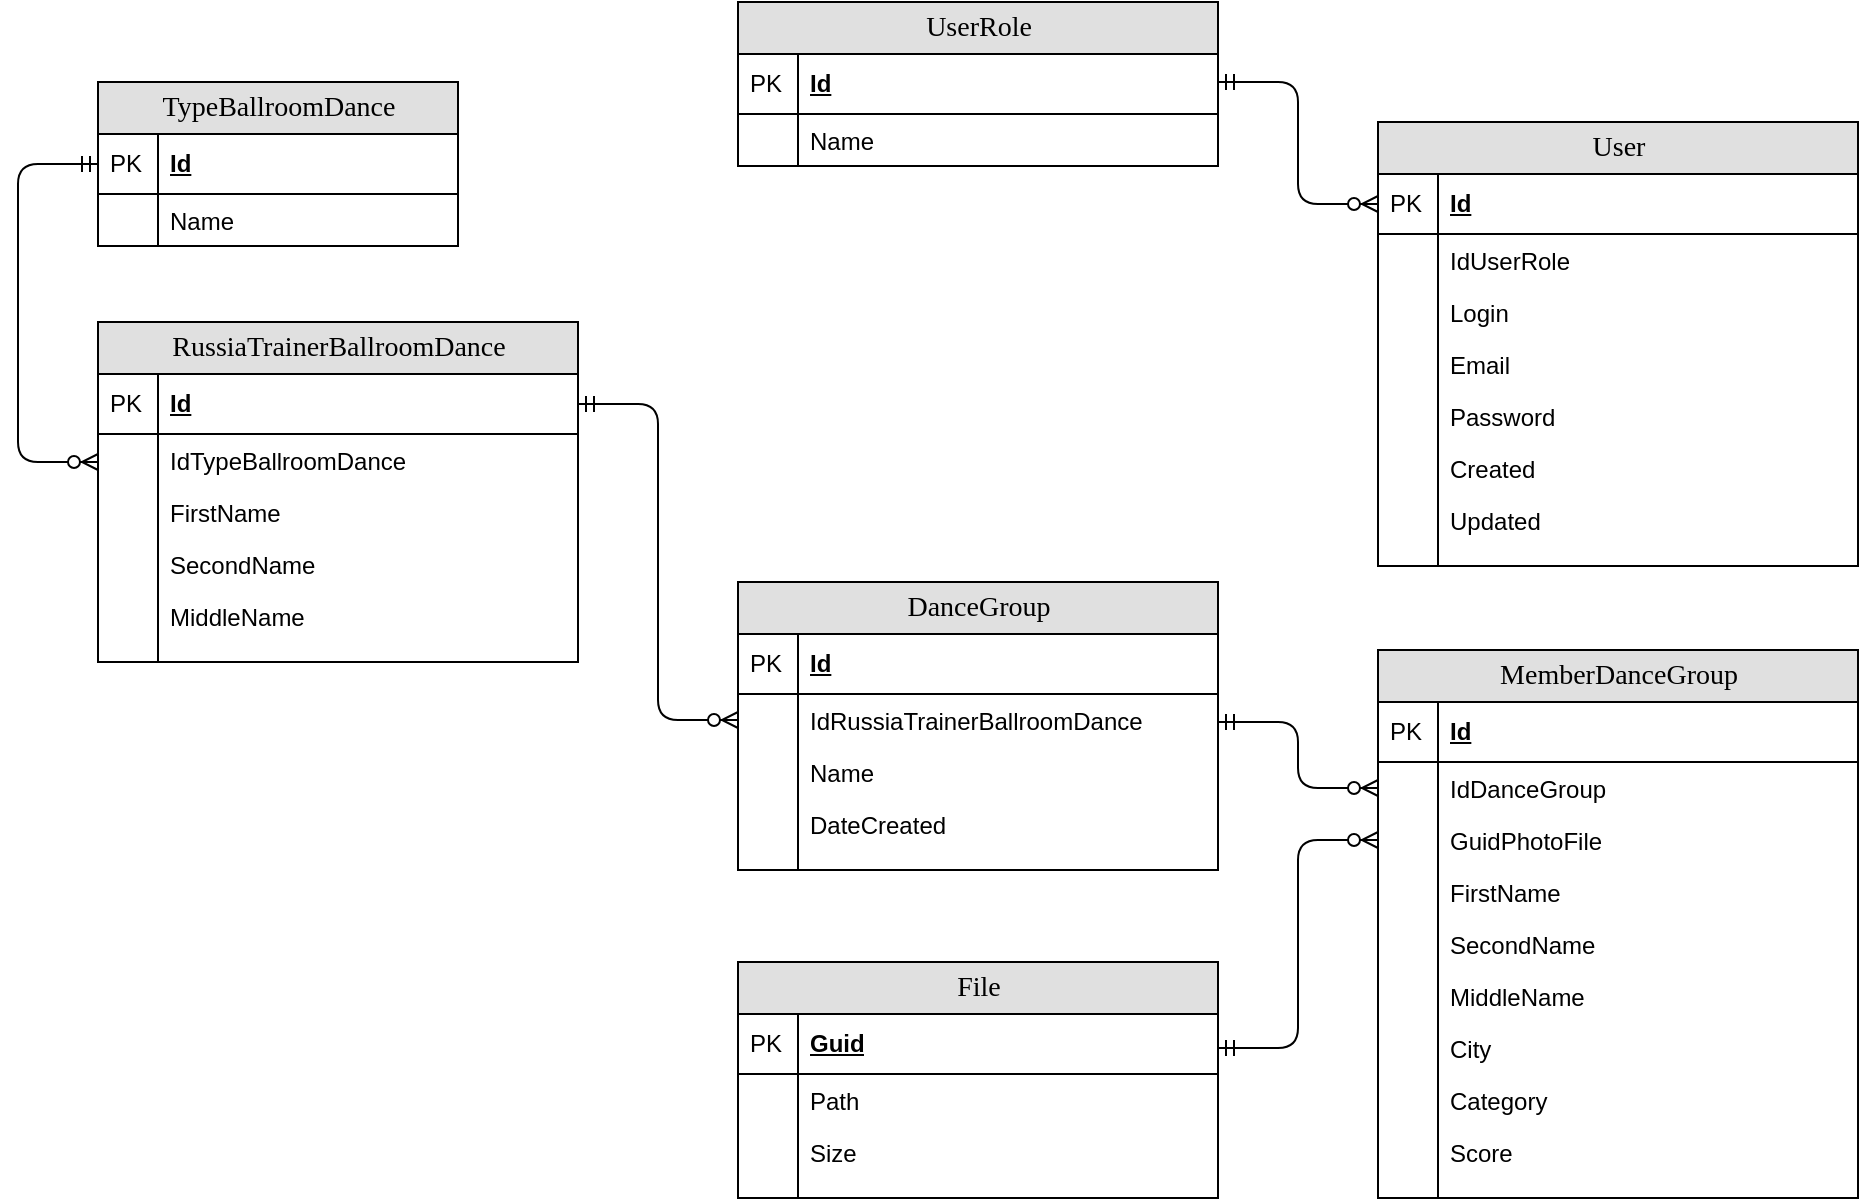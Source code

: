 <mxfile version="24.0.4" type="device">
  <diagram name="Page-1" id="e56a1550-8fbb-45ad-956c-1786394a9013">
    <mxGraphModel dx="1674" dy="841" grid="1" gridSize="10" guides="1" tooltips="1" connect="1" arrows="1" fold="1" page="1" pageScale="1" pageWidth="1100" pageHeight="850" background="#ffffff" math="0" shadow="0">
      <root>
        <mxCell id="0" />
        <mxCell id="1" parent="0" />
        <mxCell id="2e49270ec7c68f3f-19" value="RussiaTrainerBallroomDance" style="swimlane;html=1;fontStyle=0;childLayout=stackLayout;horizontal=1;startSize=26;fillColor=#e0e0e0;horizontalStack=0;resizeParent=1;resizeLast=0;collapsible=1;marginBottom=0;swimlaneFillColor=#ffffff;align=center;rounded=0;shadow=0;comic=0;labelBackgroundColor=none;strokeWidth=1;fontFamily=Verdana;fontSize=14" parent="1" vertex="1">
          <mxGeometry x="80" y="200" width="240" height="170" as="geometry" />
        </mxCell>
        <mxCell id="2e49270ec7c68f3f-20" value="Id" style="shape=partialRectangle;top=0;left=0;right=0;bottom=1;html=1;align=left;verticalAlign=middle;fillColor=none;spacingLeft=34;spacingRight=4;whiteSpace=wrap;overflow=hidden;rotatable=0;points=[[0,0.5],[1,0.5]];portConstraint=eastwest;dropTarget=0;fontStyle=5;" parent="2e49270ec7c68f3f-19" vertex="1">
          <mxGeometry y="26" width="240" height="30" as="geometry" />
        </mxCell>
        <mxCell id="2e49270ec7c68f3f-21" value="PK" style="shape=partialRectangle;top=0;left=0;bottom=0;html=1;fillColor=none;align=left;verticalAlign=middle;spacingLeft=4;spacingRight=4;whiteSpace=wrap;overflow=hidden;rotatable=0;points=[];portConstraint=eastwest;part=1;" parent="2e49270ec7c68f3f-20" vertex="1" connectable="0">
          <mxGeometry width="30" height="30" as="geometry" />
        </mxCell>
        <mxCell id="2e49270ec7c68f3f-22" value="IdTypeBallroomDance" style="shape=partialRectangle;top=0;left=0;right=0;bottom=0;html=1;align=left;verticalAlign=top;fillColor=none;spacingLeft=34;spacingRight=4;whiteSpace=wrap;overflow=hidden;rotatable=0;points=[[0,0.5],[1,0.5]];portConstraint=eastwest;dropTarget=0;" parent="2e49270ec7c68f3f-19" vertex="1">
          <mxGeometry y="56" width="240" height="26" as="geometry" />
        </mxCell>
        <mxCell id="2e49270ec7c68f3f-23" value="" style="shape=partialRectangle;top=0;left=0;bottom=0;html=1;fillColor=none;align=left;verticalAlign=top;spacingLeft=4;spacingRight=4;whiteSpace=wrap;overflow=hidden;rotatable=0;points=[];portConstraint=eastwest;part=1;" parent="2e49270ec7c68f3f-22" vertex="1" connectable="0">
          <mxGeometry width="30" height="26" as="geometry" />
        </mxCell>
        <mxCell id="2e49270ec7c68f3f-24" value="FirstName" style="shape=partialRectangle;top=0;left=0;right=0;bottom=0;html=1;align=left;verticalAlign=top;fillColor=none;spacingLeft=34;spacingRight=4;whiteSpace=wrap;overflow=hidden;rotatable=0;points=[[0,0.5],[1,0.5]];portConstraint=eastwest;dropTarget=0;" parent="2e49270ec7c68f3f-19" vertex="1">
          <mxGeometry y="82" width="240" height="26" as="geometry" />
        </mxCell>
        <mxCell id="2e49270ec7c68f3f-25" value="" style="shape=partialRectangle;top=0;left=0;bottom=0;html=1;fillColor=none;align=left;verticalAlign=top;spacingLeft=4;spacingRight=4;whiteSpace=wrap;overflow=hidden;rotatable=0;points=[];portConstraint=eastwest;part=1;" parent="2e49270ec7c68f3f-24" vertex="1" connectable="0">
          <mxGeometry width="30" height="26" as="geometry" />
        </mxCell>
        <mxCell id="2e49270ec7c68f3f-26" value="SecondName" style="shape=partialRectangle;top=0;left=0;right=0;bottom=0;html=1;align=left;verticalAlign=top;fillColor=none;spacingLeft=34;spacingRight=4;whiteSpace=wrap;overflow=hidden;rotatable=0;points=[[0,0.5],[1,0.5]];portConstraint=eastwest;dropTarget=0;" parent="2e49270ec7c68f3f-19" vertex="1">
          <mxGeometry y="108" width="240" height="26" as="geometry" />
        </mxCell>
        <mxCell id="2e49270ec7c68f3f-27" value="" style="shape=partialRectangle;top=0;left=0;bottom=0;html=1;fillColor=none;align=left;verticalAlign=top;spacingLeft=4;spacingRight=4;whiteSpace=wrap;overflow=hidden;rotatable=0;points=[];portConstraint=eastwest;part=1;" parent="2e49270ec7c68f3f-26" vertex="1" connectable="0">
          <mxGeometry width="30" height="26" as="geometry" />
        </mxCell>
        <mxCell id="ymdT4yDoQA7oGUxt44vg-6" value="MiddleName" style="shape=partialRectangle;top=0;left=0;right=0;bottom=0;html=1;align=left;verticalAlign=top;fillColor=none;spacingLeft=34;spacingRight=4;whiteSpace=wrap;overflow=hidden;rotatable=0;points=[[0,0.5],[1,0.5]];portConstraint=eastwest;dropTarget=0;" parent="2e49270ec7c68f3f-19" vertex="1">
          <mxGeometry y="134" width="240" height="26" as="geometry" />
        </mxCell>
        <mxCell id="ymdT4yDoQA7oGUxt44vg-7" value="" style="shape=partialRectangle;top=0;left=0;bottom=0;html=1;fillColor=none;align=left;verticalAlign=top;spacingLeft=4;spacingRight=4;whiteSpace=wrap;overflow=hidden;rotatable=0;points=[];portConstraint=eastwest;part=1;" parent="ymdT4yDoQA7oGUxt44vg-6" vertex="1" connectable="0">
          <mxGeometry width="30" height="26" as="geometry" />
        </mxCell>
        <mxCell id="2e49270ec7c68f3f-28" value="" style="shape=partialRectangle;top=0;left=0;right=0;bottom=0;html=1;align=left;verticalAlign=top;fillColor=none;spacingLeft=34;spacingRight=4;whiteSpace=wrap;overflow=hidden;rotatable=0;points=[[0,0.5],[1,0.5]];portConstraint=eastwest;dropTarget=0;" parent="2e49270ec7c68f3f-19" vertex="1">
          <mxGeometry y="160" width="240" height="10" as="geometry" />
        </mxCell>
        <mxCell id="2e49270ec7c68f3f-29" value="" style="shape=partialRectangle;top=0;left=0;bottom=0;html=1;fillColor=none;align=left;verticalAlign=top;spacingLeft=4;spacingRight=4;whiteSpace=wrap;overflow=hidden;rotatable=0;points=[];portConstraint=eastwest;part=1;" parent="2e49270ec7c68f3f-28" vertex="1" connectable="0">
          <mxGeometry width="30" height="10" as="geometry" />
        </mxCell>
        <mxCell id="2e49270ec7c68f3f-80" value="TypeBallroomDance" style="swimlane;html=1;fontStyle=0;childLayout=stackLayout;horizontal=1;startSize=26;fillColor=#e0e0e0;horizontalStack=0;resizeParent=1;resizeLast=0;collapsible=1;marginBottom=0;swimlaneFillColor=#ffffff;align=center;rounded=0;shadow=0;comic=0;labelBackgroundColor=none;strokeWidth=1;fontFamily=Verdana;fontSize=14" parent="1" vertex="1">
          <mxGeometry x="80" y="80" width="180" height="82" as="geometry" />
        </mxCell>
        <mxCell id="2e49270ec7c68f3f-81" value="Id" style="shape=partialRectangle;top=0;left=0;right=0;bottom=1;html=1;align=left;verticalAlign=middle;fillColor=none;spacingLeft=34;spacingRight=4;whiteSpace=wrap;overflow=hidden;rotatable=0;points=[[0,0.5],[1,0.5]];portConstraint=eastwest;dropTarget=0;fontStyle=5;" parent="2e49270ec7c68f3f-80" vertex="1">
          <mxGeometry y="26" width="180" height="30" as="geometry" />
        </mxCell>
        <mxCell id="2e49270ec7c68f3f-82" value="PK" style="shape=partialRectangle;top=0;left=0;bottom=0;html=1;fillColor=none;align=left;verticalAlign=middle;spacingLeft=4;spacingRight=4;whiteSpace=wrap;overflow=hidden;rotatable=0;points=[];portConstraint=eastwest;part=1;" parent="2e49270ec7c68f3f-81" vertex="1" connectable="0">
          <mxGeometry width="30" height="30" as="geometry" />
        </mxCell>
        <mxCell id="2e49270ec7c68f3f-83" value="Name" style="shape=partialRectangle;top=0;left=0;right=0;bottom=0;html=1;align=left;verticalAlign=top;fillColor=none;spacingLeft=34;spacingRight=4;whiteSpace=wrap;overflow=hidden;rotatable=0;points=[[0,0.5],[1,0.5]];portConstraint=eastwest;dropTarget=0;" parent="2e49270ec7c68f3f-80" vertex="1">
          <mxGeometry y="56" width="180" height="26" as="geometry" />
        </mxCell>
        <mxCell id="2e49270ec7c68f3f-84" value="" style="shape=partialRectangle;top=0;left=0;bottom=0;html=1;fillColor=none;align=left;verticalAlign=top;spacingLeft=4;spacingRight=4;whiteSpace=wrap;overflow=hidden;rotatable=0;points=[];portConstraint=eastwest;part=1;" parent="2e49270ec7c68f3f-83" vertex="1" connectable="0">
          <mxGeometry width="30" height="26" as="geometry" />
        </mxCell>
        <mxCell id="ymdT4yDoQA7oGUxt44vg-1" value="" style="edgeStyle=orthogonalEdgeStyle;html=1;endArrow=ERzeroToMany;startArrow=ERmandOne;labelBackgroundColor=none;fontFamily=Verdana;fontSize=14;entryX=0;entryY=0.5;entryDx=0;entryDy=0;" parent="1" source="2e49270ec7c68f3f-81" target="2e49270ec7c68f3f-22" edge="1">
          <mxGeometry width="100" height="100" relative="1" as="geometry">
            <mxPoint x="260" y="370" as="sourcePoint" />
            <mxPoint x="250" y="190.008" as="targetPoint" />
            <Array as="points">
              <mxPoint x="40" y="121" />
              <mxPoint x="40" y="270" />
            </Array>
          </mxGeometry>
        </mxCell>
        <mxCell id="ymdT4yDoQA7oGUxt44vg-8" value="DanceGroup" style="swimlane;html=1;fontStyle=0;childLayout=stackLayout;horizontal=1;startSize=26;fillColor=#e0e0e0;horizontalStack=0;resizeParent=1;resizeLast=0;collapsible=1;marginBottom=0;swimlaneFillColor=#ffffff;align=center;rounded=0;shadow=0;comic=0;labelBackgroundColor=none;strokeWidth=1;fontFamily=Verdana;fontSize=14" parent="1" vertex="1">
          <mxGeometry x="400" y="330" width="240" height="144" as="geometry" />
        </mxCell>
        <mxCell id="ymdT4yDoQA7oGUxt44vg-9" value="Id" style="shape=partialRectangle;top=0;left=0;right=0;bottom=1;html=1;align=left;verticalAlign=middle;fillColor=none;spacingLeft=34;spacingRight=4;whiteSpace=wrap;overflow=hidden;rotatable=0;points=[[0,0.5],[1,0.5]];portConstraint=eastwest;dropTarget=0;fontStyle=5;" parent="ymdT4yDoQA7oGUxt44vg-8" vertex="1">
          <mxGeometry y="26" width="240" height="30" as="geometry" />
        </mxCell>
        <mxCell id="ymdT4yDoQA7oGUxt44vg-10" value="PK" style="shape=partialRectangle;top=0;left=0;bottom=0;html=1;fillColor=none;align=left;verticalAlign=middle;spacingLeft=4;spacingRight=4;whiteSpace=wrap;overflow=hidden;rotatable=0;points=[];portConstraint=eastwest;part=1;" parent="ymdT4yDoQA7oGUxt44vg-9" vertex="1" connectable="0">
          <mxGeometry width="30" height="30" as="geometry" />
        </mxCell>
        <mxCell id="ymdT4yDoQA7oGUxt44vg-11" value="IdRussiaTrainerBallroomDance" style="shape=partialRectangle;top=0;left=0;right=0;bottom=0;html=1;align=left;verticalAlign=top;fillColor=none;spacingLeft=34;spacingRight=4;whiteSpace=wrap;overflow=hidden;rotatable=0;points=[[0,0.5],[1,0.5]];portConstraint=eastwest;dropTarget=0;" parent="ymdT4yDoQA7oGUxt44vg-8" vertex="1">
          <mxGeometry y="56" width="240" height="26" as="geometry" />
        </mxCell>
        <mxCell id="ymdT4yDoQA7oGUxt44vg-12" value="" style="shape=partialRectangle;top=0;left=0;bottom=0;html=1;fillColor=none;align=left;verticalAlign=top;spacingLeft=4;spacingRight=4;whiteSpace=wrap;overflow=hidden;rotatable=0;points=[];portConstraint=eastwest;part=1;" parent="ymdT4yDoQA7oGUxt44vg-11" vertex="1" connectable="0">
          <mxGeometry width="30" height="26" as="geometry" />
        </mxCell>
        <mxCell id="ymdT4yDoQA7oGUxt44vg-13" value="Name" style="shape=partialRectangle;top=0;left=0;right=0;bottom=0;html=1;align=left;verticalAlign=top;fillColor=none;spacingLeft=34;spacingRight=4;whiteSpace=wrap;overflow=hidden;rotatable=0;points=[[0,0.5],[1,0.5]];portConstraint=eastwest;dropTarget=0;" parent="ymdT4yDoQA7oGUxt44vg-8" vertex="1">
          <mxGeometry y="82" width="240" height="26" as="geometry" />
        </mxCell>
        <mxCell id="ymdT4yDoQA7oGUxt44vg-14" value="" style="shape=partialRectangle;top=0;left=0;bottom=0;html=1;fillColor=none;align=left;verticalAlign=top;spacingLeft=4;spacingRight=4;whiteSpace=wrap;overflow=hidden;rotatable=0;points=[];portConstraint=eastwest;part=1;" parent="ymdT4yDoQA7oGUxt44vg-13" vertex="1" connectable="0">
          <mxGeometry width="30" height="26" as="geometry" />
        </mxCell>
        <mxCell id="ymdT4yDoQA7oGUxt44vg-15" value="DateCreated" style="shape=partialRectangle;top=0;left=0;right=0;bottom=0;html=1;align=left;verticalAlign=top;fillColor=none;spacingLeft=34;spacingRight=4;whiteSpace=wrap;overflow=hidden;rotatable=0;points=[[0,0.5],[1,0.5]];portConstraint=eastwest;dropTarget=0;" parent="ymdT4yDoQA7oGUxt44vg-8" vertex="1">
          <mxGeometry y="108" width="240" height="26" as="geometry" />
        </mxCell>
        <mxCell id="ymdT4yDoQA7oGUxt44vg-16" value="" style="shape=partialRectangle;top=0;left=0;bottom=0;html=1;fillColor=none;align=left;verticalAlign=top;spacingLeft=4;spacingRight=4;whiteSpace=wrap;overflow=hidden;rotatable=0;points=[];portConstraint=eastwest;part=1;" parent="ymdT4yDoQA7oGUxt44vg-15" vertex="1" connectable="0">
          <mxGeometry width="30" height="26" as="geometry" />
        </mxCell>
        <mxCell id="ymdT4yDoQA7oGUxt44vg-19" value="" style="shape=partialRectangle;top=0;left=0;right=0;bottom=0;html=1;align=left;verticalAlign=top;fillColor=none;spacingLeft=34;spacingRight=4;whiteSpace=wrap;overflow=hidden;rotatable=0;points=[[0,0.5],[1,0.5]];portConstraint=eastwest;dropTarget=0;" parent="ymdT4yDoQA7oGUxt44vg-8" vertex="1">
          <mxGeometry y="134" width="240" height="10" as="geometry" />
        </mxCell>
        <mxCell id="ymdT4yDoQA7oGUxt44vg-20" value="" style="shape=partialRectangle;top=0;left=0;bottom=0;html=1;fillColor=none;align=left;verticalAlign=top;spacingLeft=4;spacingRight=4;whiteSpace=wrap;overflow=hidden;rotatable=0;points=[];portConstraint=eastwest;part=1;" parent="ymdT4yDoQA7oGUxt44vg-19" vertex="1" connectable="0">
          <mxGeometry width="30" height="10" as="geometry" />
        </mxCell>
        <mxCell id="ymdT4yDoQA7oGUxt44vg-22" value="" style="edgeStyle=orthogonalEdgeStyle;html=1;endArrow=ERzeroToMany;startArrow=ERmandOne;labelBackgroundColor=none;fontFamily=Verdana;fontSize=14;entryX=0;entryY=0.5;entryDx=0;entryDy=0;exitX=1;exitY=0.5;exitDx=0;exitDy=0;" parent="1" source="2e49270ec7c68f3f-20" target="ymdT4yDoQA7oGUxt44vg-11" edge="1">
          <mxGeometry width="100" height="100" relative="1" as="geometry">
            <mxPoint x="90" y="131" as="sourcePoint" />
            <mxPoint x="90" y="279" as="targetPoint" />
            <Array as="points">
              <mxPoint x="360" y="241" />
              <mxPoint x="360" y="399" />
            </Array>
          </mxGeometry>
        </mxCell>
        <mxCell id="ymdT4yDoQA7oGUxt44vg-23" value="File" style="swimlane;html=1;fontStyle=0;childLayout=stackLayout;horizontal=1;startSize=26;fillColor=#e0e0e0;horizontalStack=0;resizeParent=1;resizeLast=0;collapsible=1;marginBottom=0;swimlaneFillColor=#ffffff;align=center;rounded=0;shadow=0;comic=0;labelBackgroundColor=none;strokeWidth=1;fontFamily=Verdana;fontSize=14" parent="1" vertex="1">
          <mxGeometry x="400" y="520" width="240" height="118" as="geometry" />
        </mxCell>
        <mxCell id="ymdT4yDoQA7oGUxt44vg-24" value="Guid" style="shape=partialRectangle;top=0;left=0;right=0;bottom=1;html=1;align=left;verticalAlign=middle;fillColor=none;spacingLeft=34;spacingRight=4;whiteSpace=wrap;overflow=hidden;rotatable=0;points=[[0,0.5],[1,0.5]];portConstraint=eastwest;dropTarget=0;fontStyle=5;" parent="ymdT4yDoQA7oGUxt44vg-23" vertex="1">
          <mxGeometry y="26" width="240" height="30" as="geometry" />
        </mxCell>
        <mxCell id="ymdT4yDoQA7oGUxt44vg-25" value="PK" style="shape=partialRectangle;top=0;left=0;bottom=0;html=1;fillColor=none;align=left;verticalAlign=middle;spacingLeft=4;spacingRight=4;whiteSpace=wrap;overflow=hidden;rotatable=0;points=[];portConstraint=eastwest;part=1;" parent="ymdT4yDoQA7oGUxt44vg-24" vertex="1" connectable="0">
          <mxGeometry width="30" height="30" as="geometry" />
        </mxCell>
        <mxCell id="ymdT4yDoQA7oGUxt44vg-26" value="Path" style="shape=partialRectangle;top=0;left=0;right=0;bottom=0;html=1;align=left;verticalAlign=top;fillColor=none;spacingLeft=34;spacingRight=4;whiteSpace=wrap;overflow=hidden;rotatable=0;points=[[0,0.5],[1,0.5]];portConstraint=eastwest;dropTarget=0;" parent="ymdT4yDoQA7oGUxt44vg-23" vertex="1">
          <mxGeometry y="56" width="240" height="26" as="geometry" />
        </mxCell>
        <mxCell id="ymdT4yDoQA7oGUxt44vg-27" value="" style="shape=partialRectangle;top=0;left=0;bottom=0;html=1;fillColor=none;align=left;verticalAlign=top;spacingLeft=4;spacingRight=4;whiteSpace=wrap;overflow=hidden;rotatable=0;points=[];portConstraint=eastwest;part=1;" parent="ymdT4yDoQA7oGUxt44vg-26" vertex="1" connectable="0">
          <mxGeometry width="30" height="26" as="geometry" />
        </mxCell>
        <mxCell id="ymdT4yDoQA7oGUxt44vg-28" value="Size" style="shape=partialRectangle;top=0;left=0;right=0;bottom=0;html=1;align=left;verticalAlign=top;fillColor=none;spacingLeft=34;spacingRight=4;whiteSpace=wrap;overflow=hidden;rotatable=0;points=[[0,0.5],[1,0.5]];portConstraint=eastwest;dropTarget=0;" parent="ymdT4yDoQA7oGUxt44vg-23" vertex="1">
          <mxGeometry y="82" width="240" height="26" as="geometry" />
        </mxCell>
        <mxCell id="ymdT4yDoQA7oGUxt44vg-29" value="" style="shape=partialRectangle;top=0;left=0;bottom=0;html=1;fillColor=none;align=left;verticalAlign=top;spacingLeft=4;spacingRight=4;whiteSpace=wrap;overflow=hidden;rotatable=0;points=[];portConstraint=eastwest;part=1;" parent="ymdT4yDoQA7oGUxt44vg-28" vertex="1" connectable="0">
          <mxGeometry width="30" height="26" as="geometry" />
        </mxCell>
        <mxCell id="ymdT4yDoQA7oGUxt44vg-32" value="" style="shape=partialRectangle;top=0;left=0;right=0;bottom=0;html=1;align=left;verticalAlign=top;fillColor=none;spacingLeft=34;spacingRight=4;whiteSpace=wrap;overflow=hidden;rotatable=0;points=[[0,0.5],[1,0.5]];portConstraint=eastwest;dropTarget=0;" parent="ymdT4yDoQA7oGUxt44vg-23" vertex="1">
          <mxGeometry y="108" width="240" height="10" as="geometry" />
        </mxCell>
        <mxCell id="ymdT4yDoQA7oGUxt44vg-33" value="" style="shape=partialRectangle;top=0;left=0;bottom=0;html=1;fillColor=none;align=left;verticalAlign=top;spacingLeft=4;spacingRight=4;whiteSpace=wrap;overflow=hidden;rotatable=0;points=[];portConstraint=eastwest;part=1;" parent="ymdT4yDoQA7oGUxt44vg-32" vertex="1" connectable="0">
          <mxGeometry width="30" height="10" as="geometry" />
        </mxCell>
        <mxCell id="ymdT4yDoQA7oGUxt44vg-34" value="MemberDanceGroup" style="swimlane;html=1;fontStyle=0;childLayout=stackLayout;horizontal=1;startSize=26;fillColor=#e0e0e0;horizontalStack=0;resizeParent=1;resizeLast=0;collapsible=1;marginBottom=0;swimlaneFillColor=#ffffff;align=center;rounded=0;shadow=0;comic=0;labelBackgroundColor=none;strokeWidth=1;fontFamily=Verdana;fontSize=14" parent="1" vertex="1">
          <mxGeometry x="720" y="364" width="240" height="274" as="geometry" />
        </mxCell>
        <mxCell id="ymdT4yDoQA7oGUxt44vg-35" value="Id" style="shape=partialRectangle;top=0;left=0;right=0;bottom=1;html=1;align=left;verticalAlign=middle;fillColor=none;spacingLeft=34;spacingRight=4;whiteSpace=wrap;overflow=hidden;rotatable=0;points=[[0,0.5],[1,0.5]];portConstraint=eastwest;dropTarget=0;fontStyle=5;" parent="ymdT4yDoQA7oGUxt44vg-34" vertex="1">
          <mxGeometry y="26" width="240" height="30" as="geometry" />
        </mxCell>
        <mxCell id="ymdT4yDoQA7oGUxt44vg-36" value="PK" style="shape=partialRectangle;top=0;left=0;bottom=0;html=1;fillColor=none;align=left;verticalAlign=middle;spacingLeft=4;spacingRight=4;whiteSpace=wrap;overflow=hidden;rotatable=0;points=[];portConstraint=eastwest;part=1;" parent="ymdT4yDoQA7oGUxt44vg-35" vertex="1" connectable="0">
          <mxGeometry width="30" height="30" as="geometry" />
        </mxCell>
        <mxCell id="ymdT4yDoQA7oGUxt44vg-37" value="IdDanceGroup" style="shape=partialRectangle;top=0;left=0;right=0;bottom=0;html=1;align=left;verticalAlign=top;fillColor=none;spacingLeft=34;spacingRight=4;whiteSpace=wrap;overflow=hidden;rotatable=0;points=[[0,0.5],[1,0.5]];portConstraint=eastwest;dropTarget=0;" parent="ymdT4yDoQA7oGUxt44vg-34" vertex="1">
          <mxGeometry y="56" width="240" height="26" as="geometry" />
        </mxCell>
        <mxCell id="ymdT4yDoQA7oGUxt44vg-38" value="" style="shape=partialRectangle;top=0;left=0;bottom=0;html=1;fillColor=none;align=left;verticalAlign=top;spacingLeft=4;spacingRight=4;whiteSpace=wrap;overflow=hidden;rotatable=0;points=[];portConstraint=eastwest;part=1;" parent="ymdT4yDoQA7oGUxt44vg-37" vertex="1" connectable="0">
          <mxGeometry width="30" height="26" as="geometry" />
        </mxCell>
        <mxCell id="ymdT4yDoQA7oGUxt44vg-39" value="GuidPhotoFile" style="shape=partialRectangle;top=0;left=0;right=0;bottom=0;html=1;align=left;verticalAlign=top;fillColor=none;spacingLeft=34;spacingRight=4;whiteSpace=wrap;overflow=hidden;rotatable=0;points=[[0,0.5],[1,0.5]];portConstraint=eastwest;dropTarget=0;" parent="ymdT4yDoQA7oGUxt44vg-34" vertex="1">
          <mxGeometry y="82" width="240" height="26" as="geometry" />
        </mxCell>
        <mxCell id="ymdT4yDoQA7oGUxt44vg-40" value="" style="shape=partialRectangle;top=0;left=0;bottom=0;html=1;fillColor=none;align=left;verticalAlign=top;spacingLeft=4;spacingRight=4;whiteSpace=wrap;overflow=hidden;rotatable=0;points=[];portConstraint=eastwest;part=1;" parent="ymdT4yDoQA7oGUxt44vg-39" vertex="1" connectable="0">
          <mxGeometry width="30" height="26" as="geometry" />
        </mxCell>
        <mxCell id="ymdT4yDoQA7oGUxt44vg-41" value="FirstName" style="shape=partialRectangle;top=0;left=0;right=0;bottom=0;html=1;align=left;verticalAlign=top;fillColor=none;spacingLeft=34;spacingRight=4;whiteSpace=wrap;overflow=hidden;rotatable=0;points=[[0,0.5],[1,0.5]];portConstraint=eastwest;dropTarget=0;" parent="ymdT4yDoQA7oGUxt44vg-34" vertex="1">
          <mxGeometry y="108" width="240" height="26" as="geometry" />
        </mxCell>
        <mxCell id="ymdT4yDoQA7oGUxt44vg-42" value="" style="shape=partialRectangle;top=0;left=0;bottom=0;html=1;fillColor=none;align=left;verticalAlign=top;spacingLeft=4;spacingRight=4;whiteSpace=wrap;overflow=hidden;rotatable=0;points=[];portConstraint=eastwest;part=1;" parent="ymdT4yDoQA7oGUxt44vg-41" vertex="1" connectable="0">
          <mxGeometry width="30" height="26" as="geometry" />
        </mxCell>
        <mxCell id="ymdT4yDoQA7oGUxt44vg-47" value="SecondName" style="shape=partialRectangle;top=0;left=0;right=0;bottom=0;html=1;align=left;verticalAlign=top;fillColor=none;spacingLeft=34;spacingRight=4;whiteSpace=wrap;overflow=hidden;rotatable=0;points=[[0,0.5],[1,0.5]];portConstraint=eastwest;dropTarget=0;" parent="ymdT4yDoQA7oGUxt44vg-34" vertex="1">
          <mxGeometry y="134" width="240" height="26" as="geometry" />
        </mxCell>
        <mxCell id="ymdT4yDoQA7oGUxt44vg-48" value="" style="shape=partialRectangle;top=0;left=0;bottom=0;html=1;fillColor=none;align=left;verticalAlign=top;spacingLeft=4;spacingRight=4;whiteSpace=wrap;overflow=hidden;rotatable=0;points=[];portConstraint=eastwest;part=1;" parent="ymdT4yDoQA7oGUxt44vg-47" vertex="1" connectable="0">
          <mxGeometry width="30" height="26" as="geometry" />
        </mxCell>
        <mxCell id="ymdT4yDoQA7oGUxt44vg-49" value="MiddleName" style="shape=partialRectangle;top=0;left=0;right=0;bottom=0;html=1;align=left;verticalAlign=top;fillColor=none;spacingLeft=34;spacingRight=4;whiteSpace=wrap;overflow=hidden;rotatable=0;points=[[0,0.5],[1,0.5]];portConstraint=eastwest;dropTarget=0;" parent="ymdT4yDoQA7oGUxt44vg-34" vertex="1">
          <mxGeometry y="160" width="240" height="26" as="geometry" />
        </mxCell>
        <mxCell id="ymdT4yDoQA7oGUxt44vg-50" value="" style="shape=partialRectangle;top=0;left=0;bottom=0;html=1;fillColor=none;align=left;verticalAlign=top;spacingLeft=4;spacingRight=4;whiteSpace=wrap;overflow=hidden;rotatable=0;points=[];portConstraint=eastwest;part=1;" parent="ymdT4yDoQA7oGUxt44vg-49" vertex="1" connectable="0">
          <mxGeometry width="30" height="26" as="geometry" />
        </mxCell>
        <mxCell id="ymdT4yDoQA7oGUxt44vg-72" value="City" style="shape=partialRectangle;top=0;left=0;right=0;bottom=0;html=1;align=left;verticalAlign=top;fillColor=none;spacingLeft=34;spacingRight=4;whiteSpace=wrap;overflow=hidden;rotatable=0;points=[[0,0.5],[1,0.5]];portConstraint=eastwest;dropTarget=0;" parent="ymdT4yDoQA7oGUxt44vg-34" vertex="1">
          <mxGeometry y="186" width="240" height="26" as="geometry" />
        </mxCell>
        <mxCell id="ymdT4yDoQA7oGUxt44vg-73" value="" style="shape=partialRectangle;top=0;left=0;bottom=0;html=1;fillColor=none;align=left;verticalAlign=top;spacingLeft=4;spacingRight=4;whiteSpace=wrap;overflow=hidden;rotatable=0;points=[];portConstraint=eastwest;part=1;" parent="ymdT4yDoQA7oGUxt44vg-72" vertex="1" connectable="0">
          <mxGeometry width="30" height="26" as="geometry" />
        </mxCell>
        <mxCell id="ymdT4yDoQA7oGUxt44vg-51" value="Сategory" style="shape=partialRectangle;top=0;left=0;right=0;bottom=0;html=1;align=left;verticalAlign=top;fillColor=none;spacingLeft=34;spacingRight=4;whiteSpace=wrap;overflow=hidden;rotatable=0;points=[[0,0.5],[1,0.5]];portConstraint=eastwest;dropTarget=0;" parent="ymdT4yDoQA7oGUxt44vg-34" vertex="1">
          <mxGeometry y="212" width="240" height="26" as="geometry" />
        </mxCell>
        <mxCell id="ymdT4yDoQA7oGUxt44vg-52" value="" style="shape=partialRectangle;top=0;left=0;bottom=0;html=1;fillColor=none;align=left;verticalAlign=top;spacingLeft=4;spacingRight=4;whiteSpace=wrap;overflow=hidden;rotatable=0;points=[];portConstraint=eastwest;part=1;" parent="ymdT4yDoQA7oGUxt44vg-51" vertex="1" connectable="0">
          <mxGeometry width="30" height="26" as="geometry" />
        </mxCell>
        <mxCell id="ymdT4yDoQA7oGUxt44vg-45" value="Score" style="shape=partialRectangle;top=0;left=0;right=0;bottom=0;html=1;align=left;verticalAlign=top;fillColor=none;spacingLeft=34;spacingRight=4;whiteSpace=wrap;overflow=hidden;rotatable=0;points=[[0,0.5],[1,0.5]];portConstraint=eastwest;dropTarget=0;" parent="ymdT4yDoQA7oGUxt44vg-34" vertex="1">
          <mxGeometry y="238" width="240" height="26" as="geometry" />
        </mxCell>
        <mxCell id="ymdT4yDoQA7oGUxt44vg-46" value="" style="shape=partialRectangle;top=0;left=0;bottom=0;html=1;fillColor=none;align=left;verticalAlign=top;spacingLeft=4;spacingRight=4;whiteSpace=wrap;overflow=hidden;rotatable=0;points=[];portConstraint=eastwest;part=1;" parent="ymdT4yDoQA7oGUxt44vg-45" vertex="1" connectable="0">
          <mxGeometry width="30" height="26" as="geometry" />
        </mxCell>
        <mxCell id="ymdT4yDoQA7oGUxt44vg-43" value="" style="shape=partialRectangle;top=0;left=0;right=0;bottom=0;html=1;align=left;verticalAlign=top;fillColor=none;spacingLeft=34;spacingRight=4;whiteSpace=wrap;overflow=hidden;rotatable=0;points=[[0,0.5],[1,0.5]];portConstraint=eastwest;dropTarget=0;" parent="ymdT4yDoQA7oGUxt44vg-34" vertex="1">
          <mxGeometry y="264" width="240" height="10" as="geometry" />
        </mxCell>
        <mxCell id="ymdT4yDoQA7oGUxt44vg-44" value="" style="shape=partialRectangle;top=0;left=0;bottom=0;html=1;fillColor=none;align=left;verticalAlign=top;spacingLeft=4;spacingRight=4;whiteSpace=wrap;overflow=hidden;rotatable=0;points=[];portConstraint=eastwest;part=1;" parent="ymdT4yDoQA7oGUxt44vg-43" vertex="1" connectable="0">
          <mxGeometry width="30" height="10" as="geometry" />
        </mxCell>
        <mxCell id="ymdT4yDoQA7oGUxt44vg-74" value="" style="edgeStyle=orthogonalEdgeStyle;html=1;endArrow=ERzeroToMany;startArrow=ERmandOne;labelBackgroundColor=none;fontFamily=Verdana;fontSize=14;entryX=0;entryY=0.5;entryDx=0;entryDy=0;" parent="1" target="ymdT4yDoQA7oGUxt44vg-37" edge="1">
          <mxGeometry width="100" height="100" relative="1" as="geometry">
            <mxPoint x="640" y="400" as="sourcePoint" />
            <mxPoint x="720" y="558" as="targetPoint" />
            <Array as="points">
              <mxPoint x="680" y="400" />
              <mxPoint x="680" y="433" />
            </Array>
          </mxGeometry>
        </mxCell>
        <mxCell id="ymdT4yDoQA7oGUxt44vg-75" value="" style="edgeStyle=orthogonalEdgeStyle;html=1;endArrow=ERzeroToMany;startArrow=ERmandOne;labelBackgroundColor=none;fontFamily=Verdana;fontSize=14;entryX=0;entryY=0.5;entryDx=0;entryDy=0;" parent="1" target="ymdT4yDoQA7oGUxt44vg-39" edge="1">
          <mxGeometry width="100" height="100" relative="1" as="geometry">
            <mxPoint x="640" y="563" as="sourcePoint" />
            <mxPoint x="720" y="595.5" as="targetPoint" />
            <Array as="points">
              <mxPoint x="680" y="563" />
              <mxPoint x="680" y="459" />
            </Array>
          </mxGeometry>
        </mxCell>
        <mxCell id="B4D66F81roI0clG4_Dtk-1" value="UserRole" style="swimlane;html=1;fontStyle=0;childLayout=stackLayout;horizontal=1;startSize=26;fillColor=#e0e0e0;horizontalStack=0;resizeParent=1;resizeLast=0;collapsible=1;marginBottom=0;swimlaneFillColor=#ffffff;align=center;rounded=0;shadow=0;comic=0;labelBackgroundColor=none;strokeWidth=1;fontFamily=Verdana;fontSize=14" vertex="1" parent="1">
          <mxGeometry x="400" y="40" width="240" height="82" as="geometry" />
        </mxCell>
        <mxCell id="B4D66F81roI0clG4_Dtk-2" value="Id" style="shape=partialRectangle;top=0;left=0;right=0;bottom=1;html=1;align=left;verticalAlign=middle;fillColor=none;spacingLeft=34;spacingRight=4;whiteSpace=wrap;overflow=hidden;rotatable=0;points=[[0,0.5],[1,0.5]];portConstraint=eastwest;dropTarget=0;fontStyle=5;" vertex="1" parent="B4D66F81roI0clG4_Dtk-1">
          <mxGeometry y="26" width="240" height="30" as="geometry" />
        </mxCell>
        <mxCell id="B4D66F81roI0clG4_Dtk-3" value="PK" style="shape=partialRectangle;top=0;left=0;bottom=0;html=1;fillColor=none;align=left;verticalAlign=middle;spacingLeft=4;spacingRight=4;whiteSpace=wrap;overflow=hidden;rotatable=0;points=[];portConstraint=eastwest;part=1;" vertex="1" connectable="0" parent="B4D66F81roI0clG4_Dtk-2">
          <mxGeometry width="30" height="30" as="geometry" />
        </mxCell>
        <mxCell id="B4D66F81roI0clG4_Dtk-4" value="Name" style="shape=partialRectangle;top=0;left=0;right=0;bottom=0;html=1;align=left;verticalAlign=top;fillColor=none;spacingLeft=34;spacingRight=4;whiteSpace=wrap;overflow=hidden;rotatable=0;points=[[0,0.5],[1,0.5]];portConstraint=eastwest;dropTarget=0;" vertex="1" parent="B4D66F81roI0clG4_Dtk-1">
          <mxGeometry y="56" width="240" height="26" as="geometry" />
        </mxCell>
        <mxCell id="B4D66F81roI0clG4_Dtk-5" value="" style="shape=partialRectangle;top=0;left=0;bottom=0;html=1;fillColor=none;align=left;verticalAlign=top;spacingLeft=4;spacingRight=4;whiteSpace=wrap;overflow=hidden;rotatable=0;points=[];portConstraint=eastwest;part=1;" vertex="1" connectable="0" parent="B4D66F81roI0clG4_Dtk-4">
          <mxGeometry width="30" height="26" as="geometry" />
        </mxCell>
        <mxCell id="B4D66F81roI0clG4_Dtk-15" value="User" style="swimlane;html=1;fontStyle=0;childLayout=stackLayout;horizontal=1;startSize=26;fillColor=#e0e0e0;horizontalStack=0;resizeParent=1;resizeLast=0;collapsible=1;marginBottom=0;swimlaneFillColor=#ffffff;align=center;rounded=0;shadow=0;comic=0;labelBackgroundColor=none;strokeWidth=1;fontFamily=Verdana;fontSize=14" vertex="1" parent="1">
          <mxGeometry x="720" y="100" width="240" height="222" as="geometry" />
        </mxCell>
        <mxCell id="B4D66F81roI0clG4_Dtk-16" value="Id" style="shape=partialRectangle;top=0;left=0;right=0;bottom=1;html=1;align=left;verticalAlign=middle;fillColor=none;spacingLeft=34;spacingRight=4;whiteSpace=wrap;overflow=hidden;rotatable=0;points=[[0,0.5],[1,0.5]];portConstraint=eastwest;dropTarget=0;fontStyle=5;" vertex="1" parent="B4D66F81roI0clG4_Dtk-15">
          <mxGeometry y="26" width="240" height="30" as="geometry" />
        </mxCell>
        <mxCell id="B4D66F81roI0clG4_Dtk-17" value="PK" style="shape=partialRectangle;top=0;left=0;bottom=0;html=1;fillColor=none;align=left;verticalAlign=middle;spacingLeft=4;spacingRight=4;whiteSpace=wrap;overflow=hidden;rotatable=0;points=[];portConstraint=eastwest;part=1;" vertex="1" connectable="0" parent="B4D66F81roI0clG4_Dtk-16">
          <mxGeometry width="30" height="30" as="geometry" />
        </mxCell>
        <mxCell id="B4D66F81roI0clG4_Dtk-36" value="IdUserRole" style="shape=partialRectangle;top=0;left=0;right=0;bottom=0;html=1;align=left;verticalAlign=top;fillColor=none;spacingLeft=34;spacingRight=4;whiteSpace=wrap;overflow=hidden;rotatable=0;points=[[0,0.5],[1,0.5]];portConstraint=eastwest;dropTarget=0;" vertex="1" parent="B4D66F81roI0clG4_Dtk-15">
          <mxGeometry y="56" width="240" height="26" as="geometry" />
        </mxCell>
        <mxCell id="B4D66F81roI0clG4_Dtk-37" value="" style="shape=partialRectangle;top=0;left=0;bottom=0;html=1;fillColor=none;align=left;verticalAlign=top;spacingLeft=4;spacingRight=4;whiteSpace=wrap;overflow=hidden;rotatable=0;points=[];portConstraint=eastwest;part=1;" vertex="1" connectable="0" parent="B4D66F81roI0clG4_Dtk-36">
          <mxGeometry width="30" height="26" as="geometry" />
        </mxCell>
        <mxCell id="B4D66F81roI0clG4_Dtk-18" value="Login" style="shape=partialRectangle;top=0;left=0;right=0;bottom=0;html=1;align=left;verticalAlign=top;fillColor=none;spacingLeft=34;spacingRight=4;whiteSpace=wrap;overflow=hidden;rotatable=0;points=[[0,0.5],[1,0.5]];portConstraint=eastwest;dropTarget=0;" vertex="1" parent="B4D66F81roI0clG4_Dtk-15">
          <mxGeometry y="82" width="240" height="26" as="geometry" />
        </mxCell>
        <mxCell id="B4D66F81roI0clG4_Dtk-19" value="" style="shape=partialRectangle;top=0;left=0;bottom=0;html=1;fillColor=none;align=left;verticalAlign=top;spacingLeft=4;spacingRight=4;whiteSpace=wrap;overflow=hidden;rotatable=0;points=[];portConstraint=eastwest;part=1;" vertex="1" connectable="0" parent="B4D66F81roI0clG4_Dtk-18">
          <mxGeometry width="30" height="26" as="geometry" />
        </mxCell>
        <mxCell id="B4D66F81roI0clG4_Dtk-20" value="Email" style="shape=partialRectangle;top=0;left=0;right=0;bottom=0;html=1;align=left;verticalAlign=top;fillColor=none;spacingLeft=34;spacingRight=4;whiteSpace=wrap;overflow=hidden;rotatable=0;points=[[0,0.5],[1,0.5]];portConstraint=eastwest;dropTarget=0;" vertex="1" parent="B4D66F81roI0clG4_Dtk-15">
          <mxGeometry y="108" width="240" height="26" as="geometry" />
        </mxCell>
        <mxCell id="B4D66F81roI0clG4_Dtk-21" value="" style="shape=partialRectangle;top=0;left=0;bottom=0;html=1;fillColor=none;align=left;verticalAlign=top;spacingLeft=4;spacingRight=4;whiteSpace=wrap;overflow=hidden;rotatable=0;points=[];portConstraint=eastwest;part=1;" vertex="1" connectable="0" parent="B4D66F81roI0clG4_Dtk-20">
          <mxGeometry width="30" height="26" as="geometry" />
        </mxCell>
        <mxCell id="B4D66F81roI0clG4_Dtk-22" value="Password" style="shape=partialRectangle;top=0;left=0;right=0;bottom=0;html=1;align=left;verticalAlign=top;fillColor=none;spacingLeft=34;spacingRight=4;whiteSpace=wrap;overflow=hidden;rotatable=0;points=[[0,0.5],[1,0.5]];portConstraint=eastwest;dropTarget=0;" vertex="1" parent="B4D66F81roI0clG4_Dtk-15">
          <mxGeometry y="134" width="240" height="26" as="geometry" />
        </mxCell>
        <mxCell id="B4D66F81roI0clG4_Dtk-23" value="" style="shape=partialRectangle;top=0;left=0;bottom=0;html=1;fillColor=none;align=left;verticalAlign=top;spacingLeft=4;spacingRight=4;whiteSpace=wrap;overflow=hidden;rotatable=0;points=[];portConstraint=eastwest;part=1;" vertex="1" connectable="0" parent="B4D66F81roI0clG4_Dtk-22">
          <mxGeometry width="30" height="26" as="geometry" />
        </mxCell>
        <mxCell id="B4D66F81roI0clG4_Dtk-30" value="Created" style="shape=partialRectangle;top=0;left=0;right=0;bottom=0;html=1;align=left;verticalAlign=top;fillColor=none;spacingLeft=34;spacingRight=4;whiteSpace=wrap;overflow=hidden;rotatable=0;points=[[0,0.5],[1,0.5]];portConstraint=eastwest;dropTarget=0;" vertex="1" parent="B4D66F81roI0clG4_Dtk-15">
          <mxGeometry y="160" width="240" height="26" as="geometry" />
        </mxCell>
        <mxCell id="B4D66F81roI0clG4_Dtk-31" value="" style="shape=partialRectangle;top=0;left=0;bottom=0;html=1;fillColor=none;align=left;verticalAlign=top;spacingLeft=4;spacingRight=4;whiteSpace=wrap;overflow=hidden;rotatable=0;points=[];portConstraint=eastwest;part=1;" vertex="1" connectable="0" parent="B4D66F81roI0clG4_Dtk-30">
          <mxGeometry width="30" height="26" as="geometry" />
        </mxCell>
        <mxCell id="B4D66F81roI0clG4_Dtk-34" value="Updated" style="shape=partialRectangle;top=0;left=0;right=0;bottom=0;html=1;align=left;verticalAlign=top;fillColor=none;spacingLeft=34;spacingRight=4;whiteSpace=wrap;overflow=hidden;rotatable=0;points=[[0,0.5],[1,0.5]];portConstraint=eastwest;dropTarget=0;" vertex="1" parent="B4D66F81roI0clG4_Dtk-15">
          <mxGeometry y="186" width="240" height="26" as="geometry" />
        </mxCell>
        <mxCell id="B4D66F81roI0clG4_Dtk-35" value="" style="shape=partialRectangle;top=0;left=0;bottom=0;html=1;fillColor=none;align=left;verticalAlign=top;spacingLeft=4;spacingRight=4;whiteSpace=wrap;overflow=hidden;rotatable=0;points=[];portConstraint=eastwest;part=1;" vertex="1" connectable="0" parent="B4D66F81roI0clG4_Dtk-34">
          <mxGeometry width="30" height="26" as="geometry" />
        </mxCell>
        <mxCell id="B4D66F81roI0clG4_Dtk-24" value="" style="shape=partialRectangle;top=0;left=0;right=0;bottom=0;html=1;align=left;verticalAlign=top;fillColor=none;spacingLeft=34;spacingRight=4;whiteSpace=wrap;overflow=hidden;rotatable=0;points=[[0,0.5],[1,0.5]];portConstraint=eastwest;dropTarget=0;" vertex="1" parent="B4D66F81roI0clG4_Dtk-15">
          <mxGeometry y="212" width="240" height="10" as="geometry" />
        </mxCell>
        <mxCell id="B4D66F81roI0clG4_Dtk-25" value="" style="shape=partialRectangle;top=0;left=0;bottom=0;html=1;fillColor=none;align=left;verticalAlign=top;spacingLeft=4;spacingRight=4;whiteSpace=wrap;overflow=hidden;rotatable=0;points=[];portConstraint=eastwest;part=1;" vertex="1" connectable="0" parent="B4D66F81roI0clG4_Dtk-24">
          <mxGeometry width="30" height="10" as="geometry" />
        </mxCell>
        <mxCell id="B4D66F81roI0clG4_Dtk-38" value="" style="edgeStyle=orthogonalEdgeStyle;html=1;endArrow=ERzeroToMany;startArrow=ERmandOne;labelBackgroundColor=none;fontFamily=Verdana;fontSize=14;entryX=0;entryY=0.5;entryDx=0;entryDy=0;exitX=1;exitY=0.5;exitDx=0;exitDy=0;" edge="1" parent="1" target="B4D66F81roI0clG4_Dtk-16">
          <mxGeometry width="100" height="100" relative="1" as="geometry">
            <mxPoint x="640" y="80" as="sourcePoint" />
            <mxPoint x="720" y="238" as="targetPoint" />
            <Array as="points">
              <mxPoint x="680" y="80" />
            </Array>
          </mxGeometry>
        </mxCell>
      </root>
    </mxGraphModel>
  </diagram>
</mxfile>
